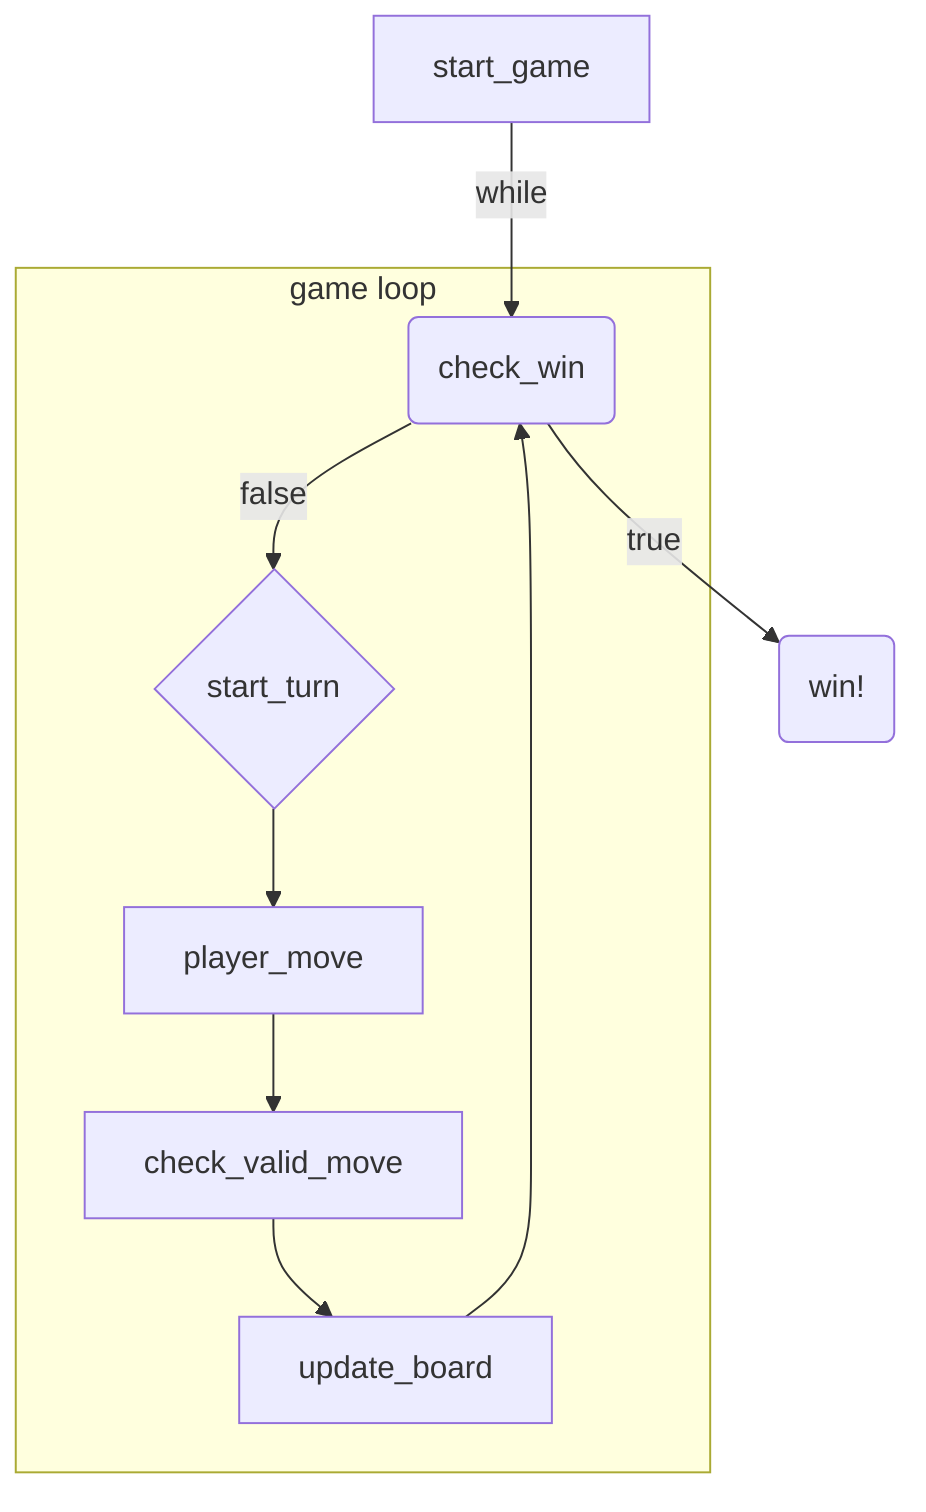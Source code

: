 flowchart TD
    A[start_game] -->|while| B(check_win) --> |true| G(win!)
    B -->|false| C{start_turn}
    subgraph game loop
    C --> D[player_move]
    D --> E[check_valid_move]
    E --> F[update_board]
    F --> B
    end